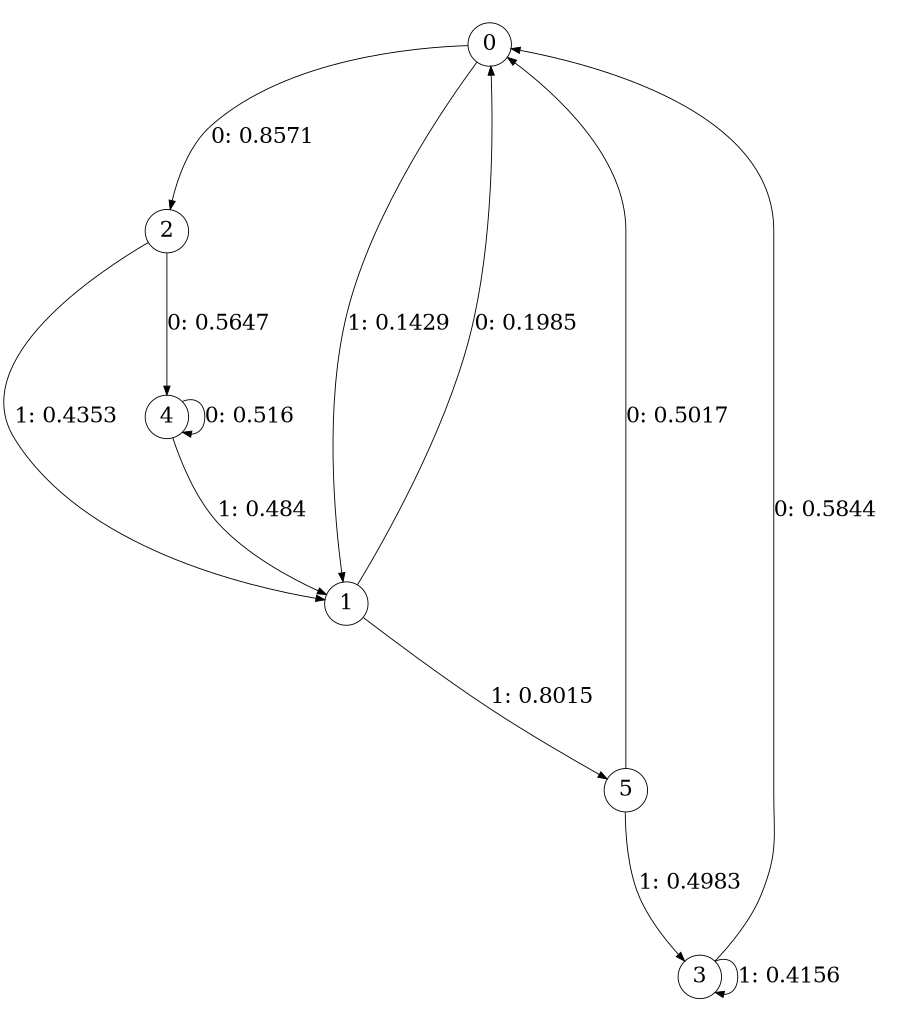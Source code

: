 digraph "ch10randomL3" {
size = "6,8.5";
ratio = "fill";
node [shape = circle];
node [fontsize = 24];
edge [fontsize = 24];
0 -> 2 [label = "0: 0.8571   "];
0 -> 1 [label = "1: 0.1429   "];
1 -> 0 [label = "0: 0.1985   "];
1 -> 5 [label = "1: 0.8015   "];
2 -> 4 [label = "0: 0.5647   "];
2 -> 1 [label = "1: 0.4353   "];
3 -> 0 [label = "0: 0.5844   "];
3 -> 3 [label = "1: 0.4156   "];
4 -> 4 [label = "0: 0.516    "];
4 -> 1 [label = "1: 0.484    "];
5 -> 0 [label = "0: 0.5017   "];
5 -> 3 [label = "1: 0.4983   "];
}